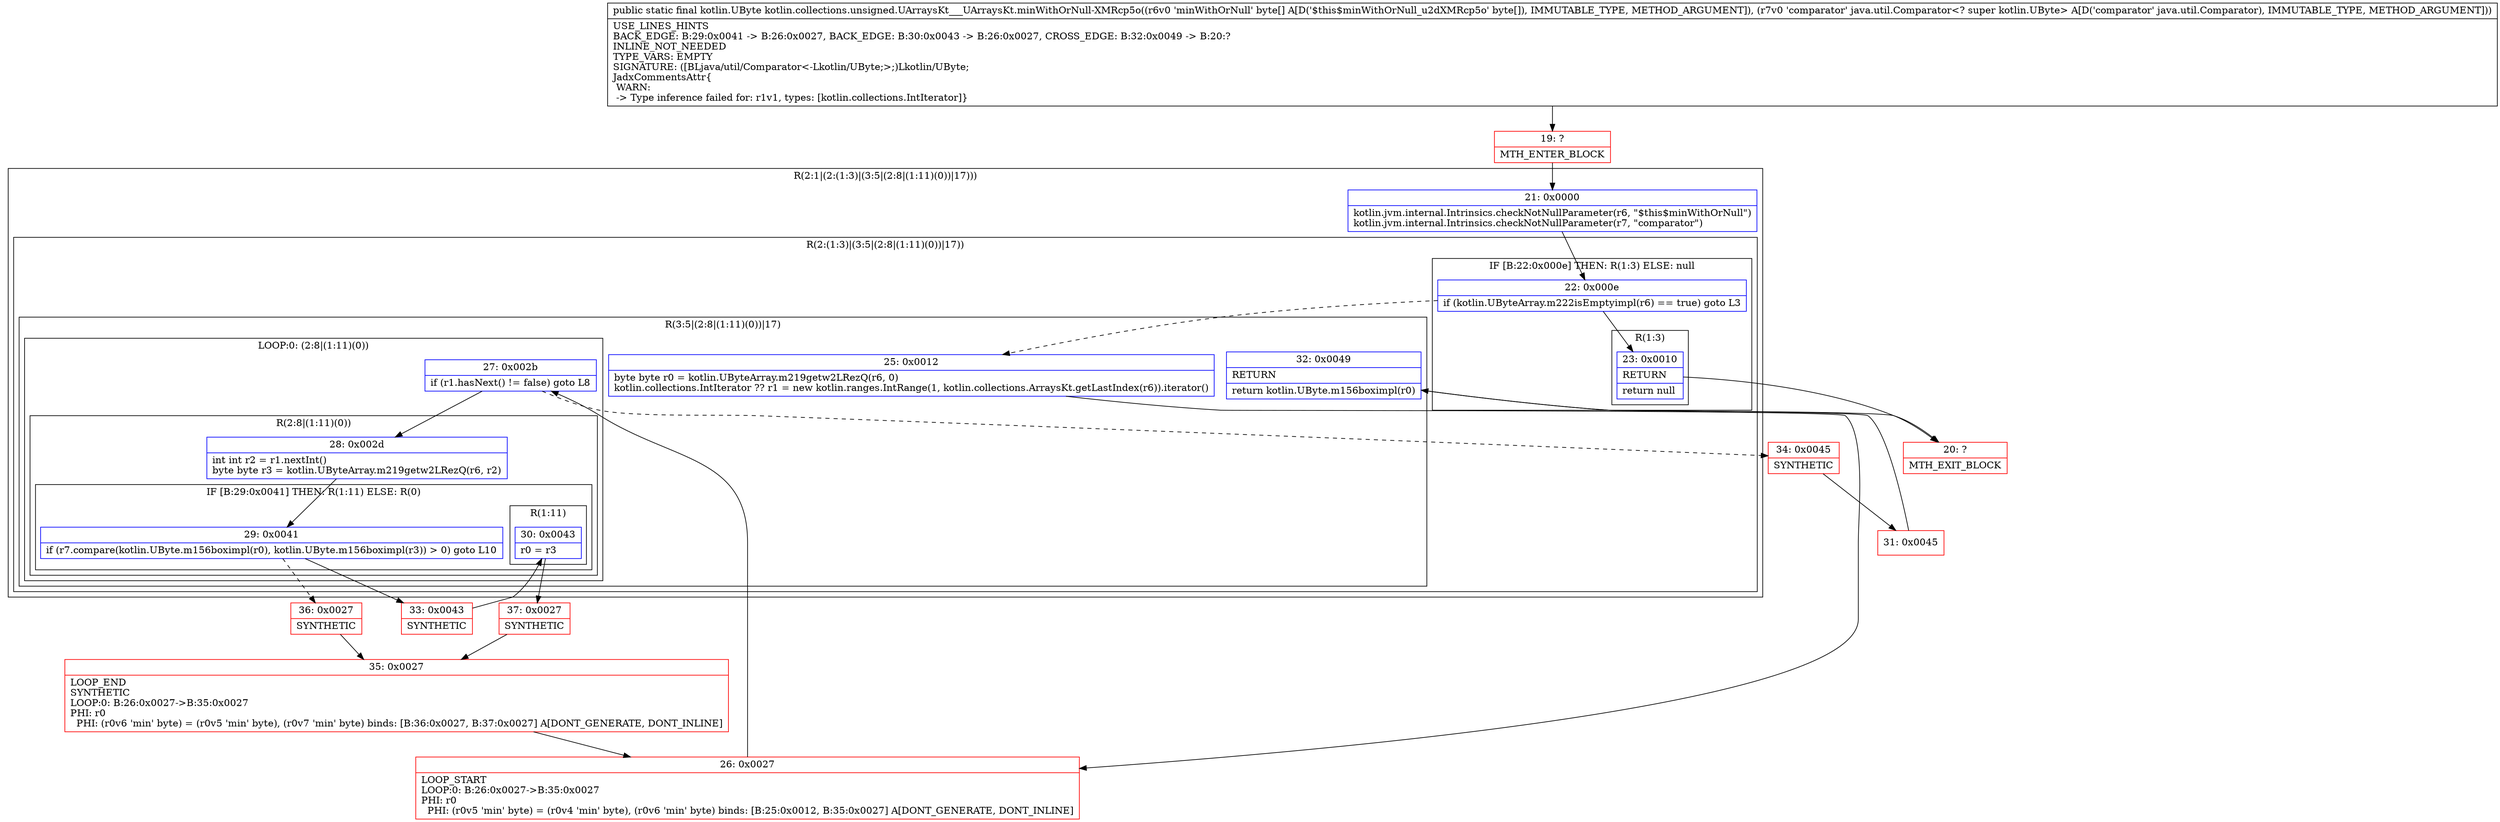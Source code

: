 digraph "CFG forkotlin.collections.unsigned.UArraysKt___UArraysKt.minWithOrNull\-XMRcp5o([BLjava\/util\/Comparator;)Lkotlin\/UByte;" {
subgraph cluster_Region_2018399301 {
label = "R(2:1|(2:(1:3)|(3:5|(2:8|(1:11)(0))|17)))";
node [shape=record,color=blue];
Node_21 [shape=record,label="{21\:\ 0x0000|kotlin.jvm.internal.Intrinsics.checkNotNullParameter(r6, \"$this$minWithOrNull\")\lkotlin.jvm.internal.Intrinsics.checkNotNullParameter(r7, \"comparator\")\l}"];
subgraph cluster_Region_1004514736 {
label = "R(2:(1:3)|(3:5|(2:8|(1:11)(0))|17))";
node [shape=record,color=blue];
subgraph cluster_IfRegion_1613209539 {
label = "IF [B:22:0x000e] THEN: R(1:3) ELSE: null";
node [shape=record,color=blue];
Node_22 [shape=record,label="{22\:\ 0x000e|if (kotlin.UByteArray.m222isEmptyimpl(r6) == true) goto L3\l}"];
subgraph cluster_Region_1040959912 {
label = "R(1:3)";
node [shape=record,color=blue];
Node_23 [shape=record,label="{23\:\ 0x0010|RETURN\l|return null\l}"];
}
}
subgraph cluster_Region_1995449638 {
label = "R(3:5|(2:8|(1:11)(0))|17)";
node [shape=record,color=blue];
Node_25 [shape=record,label="{25\:\ 0x0012|byte byte r0 = kotlin.UByteArray.m219getw2LRezQ(r6, 0)\lkotlin.collections.IntIterator ?? r1 = new kotlin.ranges.IntRange(1, kotlin.collections.ArraysKt.getLastIndex(r6)).iterator()\l}"];
subgraph cluster_LoopRegion_1759266035 {
label = "LOOP:0: (2:8|(1:11)(0))";
node [shape=record,color=blue];
Node_27 [shape=record,label="{27\:\ 0x002b|if (r1.hasNext() != false) goto L8\l}"];
subgraph cluster_Region_527603163 {
label = "R(2:8|(1:11)(0))";
node [shape=record,color=blue];
Node_28 [shape=record,label="{28\:\ 0x002d|int int r2 = r1.nextInt()\lbyte byte r3 = kotlin.UByteArray.m219getw2LRezQ(r6, r2)\l}"];
subgraph cluster_IfRegion_1121595913 {
label = "IF [B:29:0x0041] THEN: R(1:11) ELSE: R(0)";
node [shape=record,color=blue];
Node_29 [shape=record,label="{29\:\ 0x0041|if (r7.compare(kotlin.UByte.m156boximpl(r0), kotlin.UByte.m156boximpl(r3)) \> 0) goto L10\l}"];
subgraph cluster_Region_413848950 {
label = "R(1:11)";
node [shape=record,color=blue];
Node_30 [shape=record,label="{30\:\ 0x0043|r0 = r3\l}"];
}
subgraph cluster_Region_879578704 {
label = "R(0)";
node [shape=record,color=blue];
}
}
}
}
Node_32 [shape=record,label="{32\:\ 0x0049|RETURN\l|return kotlin.UByte.m156boximpl(r0)\l}"];
}
}
}
Node_19 [shape=record,color=red,label="{19\:\ ?|MTH_ENTER_BLOCK\l}"];
Node_20 [shape=record,color=red,label="{20\:\ ?|MTH_EXIT_BLOCK\l}"];
Node_26 [shape=record,color=red,label="{26\:\ 0x0027|LOOP_START\lLOOP:0: B:26:0x0027\-\>B:35:0x0027\lPHI: r0 \l  PHI: (r0v5 'min' byte) = (r0v4 'min' byte), (r0v6 'min' byte) binds: [B:25:0x0012, B:35:0x0027] A[DONT_GENERATE, DONT_INLINE]\l}"];
Node_33 [shape=record,color=red,label="{33\:\ 0x0043|SYNTHETIC\l}"];
Node_37 [shape=record,color=red,label="{37\:\ 0x0027|SYNTHETIC\l}"];
Node_35 [shape=record,color=red,label="{35\:\ 0x0027|LOOP_END\lSYNTHETIC\lLOOP:0: B:26:0x0027\-\>B:35:0x0027\lPHI: r0 \l  PHI: (r0v6 'min' byte) = (r0v5 'min' byte), (r0v7 'min' byte) binds: [B:36:0x0027, B:37:0x0027] A[DONT_GENERATE, DONT_INLINE]\l}"];
Node_36 [shape=record,color=red,label="{36\:\ 0x0027|SYNTHETIC\l}"];
Node_34 [shape=record,color=red,label="{34\:\ 0x0045|SYNTHETIC\l}"];
Node_31 [shape=record,color=red,label="{31\:\ 0x0045}"];
MethodNode[shape=record,label="{public static final kotlin.UByte kotlin.collections.unsigned.UArraysKt___UArraysKt.minWithOrNull\-XMRcp5o((r6v0 'minWithOrNull' byte[] A[D('$this$minWithOrNull_u2dXMRcp5o' byte[]), IMMUTABLE_TYPE, METHOD_ARGUMENT]), (r7v0 'comparator' java.util.Comparator\<? super kotlin.UByte\> A[D('comparator' java.util.Comparator), IMMUTABLE_TYPE, METHOD_ARGUMENT]))  | USE_LINES_HINTS\lBACK_EDGE: B:29:0x0041 \-\> B:26:0x0027, BACK_EDGE: B:30:0x0043 \-\> B:26:0x0027, CROSS_EDGE: B:32:0x0049 \-\> B:20:?\lINLINE_NOT_NEEDED\lTYPE_VARS: EMPTY\lSIGNATURE: ([BLjava\/util\/Comparator\<\-Lkotlin\/UByte;\>;)Lkotlin\/UByte;\lJadxCommentsAttr\{\l WARN: \l \-\> Type inference failed for: r1v1, types: [kotlin.collections.IntIterator]\}\l}"];
MethodNode -> Node_19;Node_21 -> Node_22;
Node_22 -> Node_23;
Node_22 -> Node_25[style=dashed];
Node_23 -> Node_20;
Node_25 -> Node_26;
Node_27 -> Node_28;
Node_27 -> Node_34[style=dashed];
Node_28 -> Node_29;
Node_29 -> Node_33;
Node_29 -> Node_36[style=dashed];
Node_30 -> Node_37;
Node_32 -> Node_20;
Node_19 -> Node_21;
Node_26 -> Node_27;
Node_33 -> Node_30;
Node_37 -> Node_35;
Node_35 -> Node_26;
Node_36 -> Node_35;
Node_34 -> Node_31;
Node_31 -> Node_32;
}

